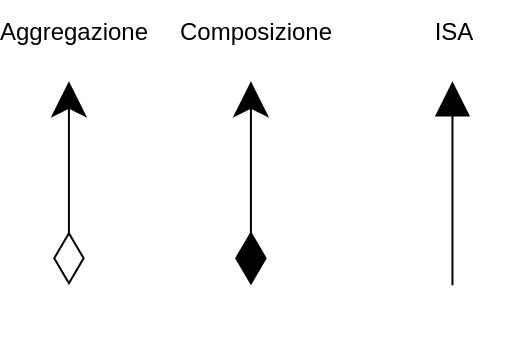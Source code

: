 <mxfile version="22.0.3" type="device">
  <diagram name="Page-1" id="PeN_2NeWz4dRsfyF2hrV">
    <mxGraphModel dx="250" dy="-1391" grid="1" gridSize="10" guides="1" tooltips="1" connect="1" arrows="1" fold="1" page="1" pageScale="1" pageWidth="850" pageHeight="1100" math="0" shadow="0">
      <root>
        <mxCell id="0" />
        <mxCell id="1" parent="0" />
        <mxCell id="jZ5sBx8XdXX3JLAgvpTe-1" style="edgeStyle=orthogonalEdgeStyle;rounded=0;orthogonalLoop=1;jettySize=auto;html=1;entryX=0.5;entryY=1;entryDx=0;entryDy=0;endSize=15;startSize=24;startArrow=diamondThin;startFill=1;" edge="1" parent="1">
          <mxGeometry relative="1" as="geometry">
            <mxPoint x="1427.46" y="3203.63" as="sourcePoint" />
            <mxPoint x="1427.46" y="3101.63" as="targetPoint" />
          </mxGeometry>
        </mxCell>
        <mxCell id="jZ5sBx8XdXX3JLAgvpTe-2" value="Composizione" style="text;html=1;align=center;verticalAlign=middle;whiteSpace=wrap;rounded=0;" vertex="1" parent="1">
          <mxGeometry x="1400" y="3061.63" width="60" height="30" as="geometry" />
        </mxCell>
        <mxCell id="jZ5sBx8XdXX3JLAgvpTe-3" value="ISA" style="text;html=1;align=center;verticalAlign=middle;whiteSpace=wrap;rounded=0;" vertex="1" parent="1">
          <mxGeometry x="1499" y="3061.63" width="60" height="30" as="geometry" />
        </mxCell>
        <mxCell id="jZ5sBx8XdXX3JLAgvpTe-4" style="edgeStyle=orthogonalEdgeStyle;rounded=0;orthogonalLoop=1;jettySize=auto;html=1;entryX=0.5;entryY=1;entryDx=0;entryDy=0;endSize=15;startSize=24;startArrow=none;startFill=0;endArrow=block;endFill=1;" edge="1" parent="1">
          <mxGeometry relative="1" as="geometry">
            <mxPoint x="1528.23" y="3203.63" as="sourcePoint" />
            <mxPoint x="1528.23" y="3101.63" as="targetPoint" />
          </mxGeometry>
        </mxCell>
        <mxCell id="jZ5sBx8XdXX3JLAgvpTe-5" style="edgeStyle=orthogonalEdgeStyle;rounded=0;orthogonalLoop=1;jettySize=auto;html=1;entryX=0.5;entryY=1;entryDx=0;entryDy=0;endSize=15;startSize=24;startArrow=diamondThin;startFill=0;" edge="1" parent="1">
          <mxGeometry relative="1" as="geometry">
            <mxPoint x="1336.46" y="3203.63" as="sourcePoint" />
            <mxPoint x="1336.46" y="3101.63" as="targetPoint" />
          </mxGeometry>
        </mxCell>
        <mxCell id="jZ5sBx8XdXX3JLAgvpTe-6" value="Aggregazione" style="text;html=1;align=center;verticalAlign=middle;whiteSpace=wrap;rounded=0;" vertex="1" parent="1">
          <mxGeometry x="1309" y="3061.63" width="60" height="30" as="geometry" />
        </mxCell>
      </root>
    </mxGraphModel>
  </diagram>
</mxfile>
